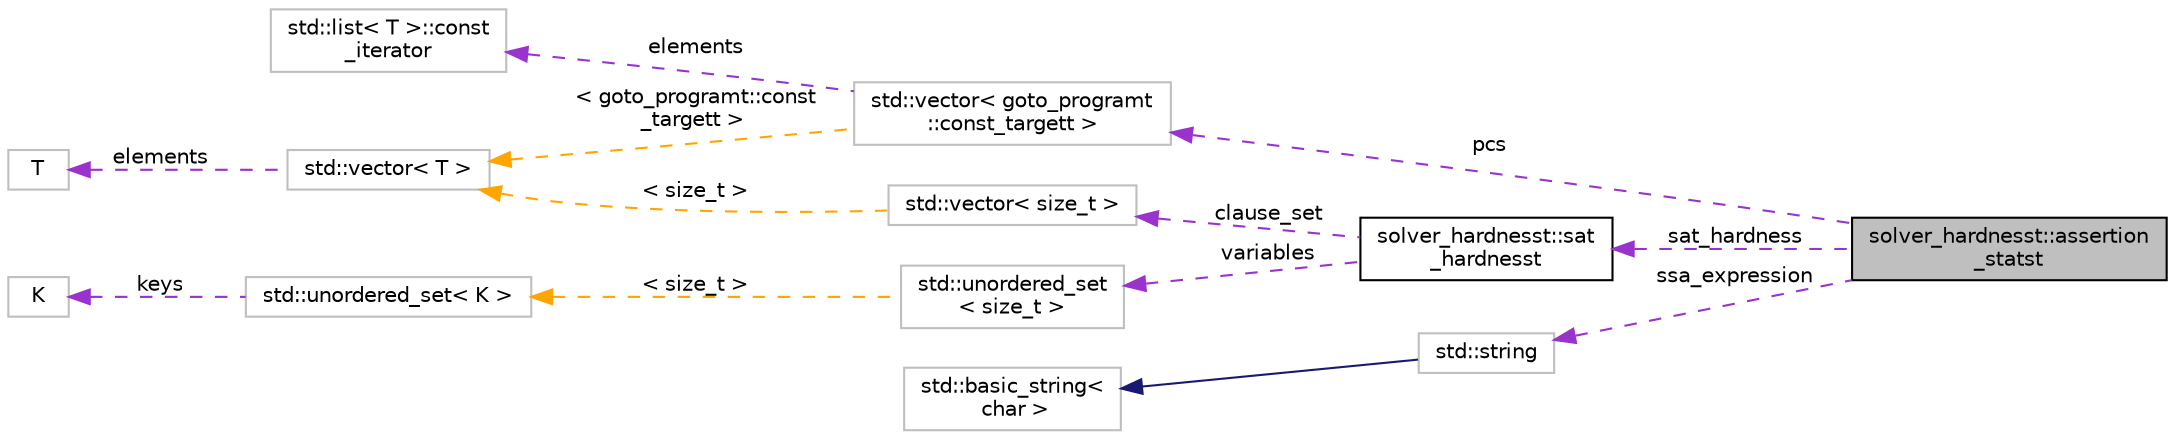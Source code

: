 digraph "solver_hardnesst::assertion_statst"
{
 // LATEX_PDF_SIZE
  bgcolor="transparent";
  edge [fontname="Helvetica",fontsize="10",labelfontname="Helvetica",labelfontsize="10"];
  node [fontname="Helvetica",fontsize="10",shape=record];
  rankdir="LR";
  Node1 [label="solver_hardnesst::assertion\l_statst",height=0.2,width=0.4,color="black", fillcolor="grey75", style="filled", fontcolor="black",tooltip=" "];
  Node2 -> Node1 [dir="back",color="darkorchid3",fontsize="10",style="dashed",label=" pcs" ,fontname="Helvetica"];
  Node2 [label="std::vector\< goto_programt\l::const_targett \>",height=0.2,width=0.4,color="grey75",tooltip=" "];
  Node3 -> Node2 [dir="back",color="darkorchid3",fontsize="10",style="dashed",label=" elements" ,fontname="Helvetica"];
  Node3 [label="std::list\< T \>::const\l_iterator",height=0.2,width=0.4,color="grey75",tooltip="STL iterator class."];
  Node4 -> Node2 [dir="back",color="orange",fontsize="10",style="dashed",label=" \< goto_programt::const\l_targett \>" ,fontname="Helvetica"];
  Node4 [label="std::vector\< T \>",height=0.2,width=0.4,color="grey75",tooltip="STL class."];
  Node5 -> Node4 [dir="back",color="darkorchid3",fontsize="10",style="dashed",label=" elements" ,fontname="Helvetica"];
  Node5 [label="T",height=0.2,width=0.4,color="grey75",tooltip=" "];
  Node6 -> Node1 [dir="back",color="darkorchid3",fontsize="10",style="dashed",label=" sat_hardness" ,fontname="Helvetica"];
  Node6 [label="solver_hardnesst::sat\l_hardnesst",height=0.2,width=0.4,color="black",URL="$structsolver__hardnesst_1_1sat__hardnesst.html",tooltip=" "];
  Node7 -> Node6 [dir="back",color="darkorchid3",fontsize="10",style="dashed",label=" variables" ,fontname="Helvetica"];
  Node7 [label="std::unordered_set\l\< size_t \>",height=0.2,width=0.4,color="grey75",tooltip=" "];
  Node8 -> Node7 [dir="back",color="orange",fontsize="10",style="dashed",label=" \< size_t \>" ,fontname="Helvetica"];
  Node8 [label="std::unordered_set\< K \>",height=0.2,width=0.4,color="grey75",tooltip="STL class."];
  Node9 -> Node8 [dir="back",color="darkorchid3",fontsize="10",style="dashed",label=" keys" ,fontname="Helvetica"];
  Node9 [label="K",height=0.2,width=0.4,color="grey75",tooltip=" "];
  Node10 -> Node6 [dir="back",color="darkorchid3",fontsize="10",style="dashed",label=" clause_set" ,fontname="Helvetica"];
  Node10 [label="std::vector\< size_t \>",height=0.2,width=0.4,color="grey75",tooltip=" "];
  Node4 -> Node10 [dir="back",color="orange",fontsize="10",style="dashed",label=" \< size_t \>" ,fontname="Helvetica"];
  Node11 -> Node1 [dir="back",color="darkorchid3",fontsize="10",style="dashed",label=" ssa_expression" ,fontname="Helvetica"];
  Node11 [label="std::string",height=0.2,width=0.4,color="grey75",tooltip="STL class."];
  Node12 -> Node11 [dir="back",color="midnightblue",fontsize="10",style="solid",fontname="Helvetica"];
  Node12 [label="std::basic_string\<\l char \>",height=0.2,width=0.4,color="grey75",tooltip="STL class."];
}
